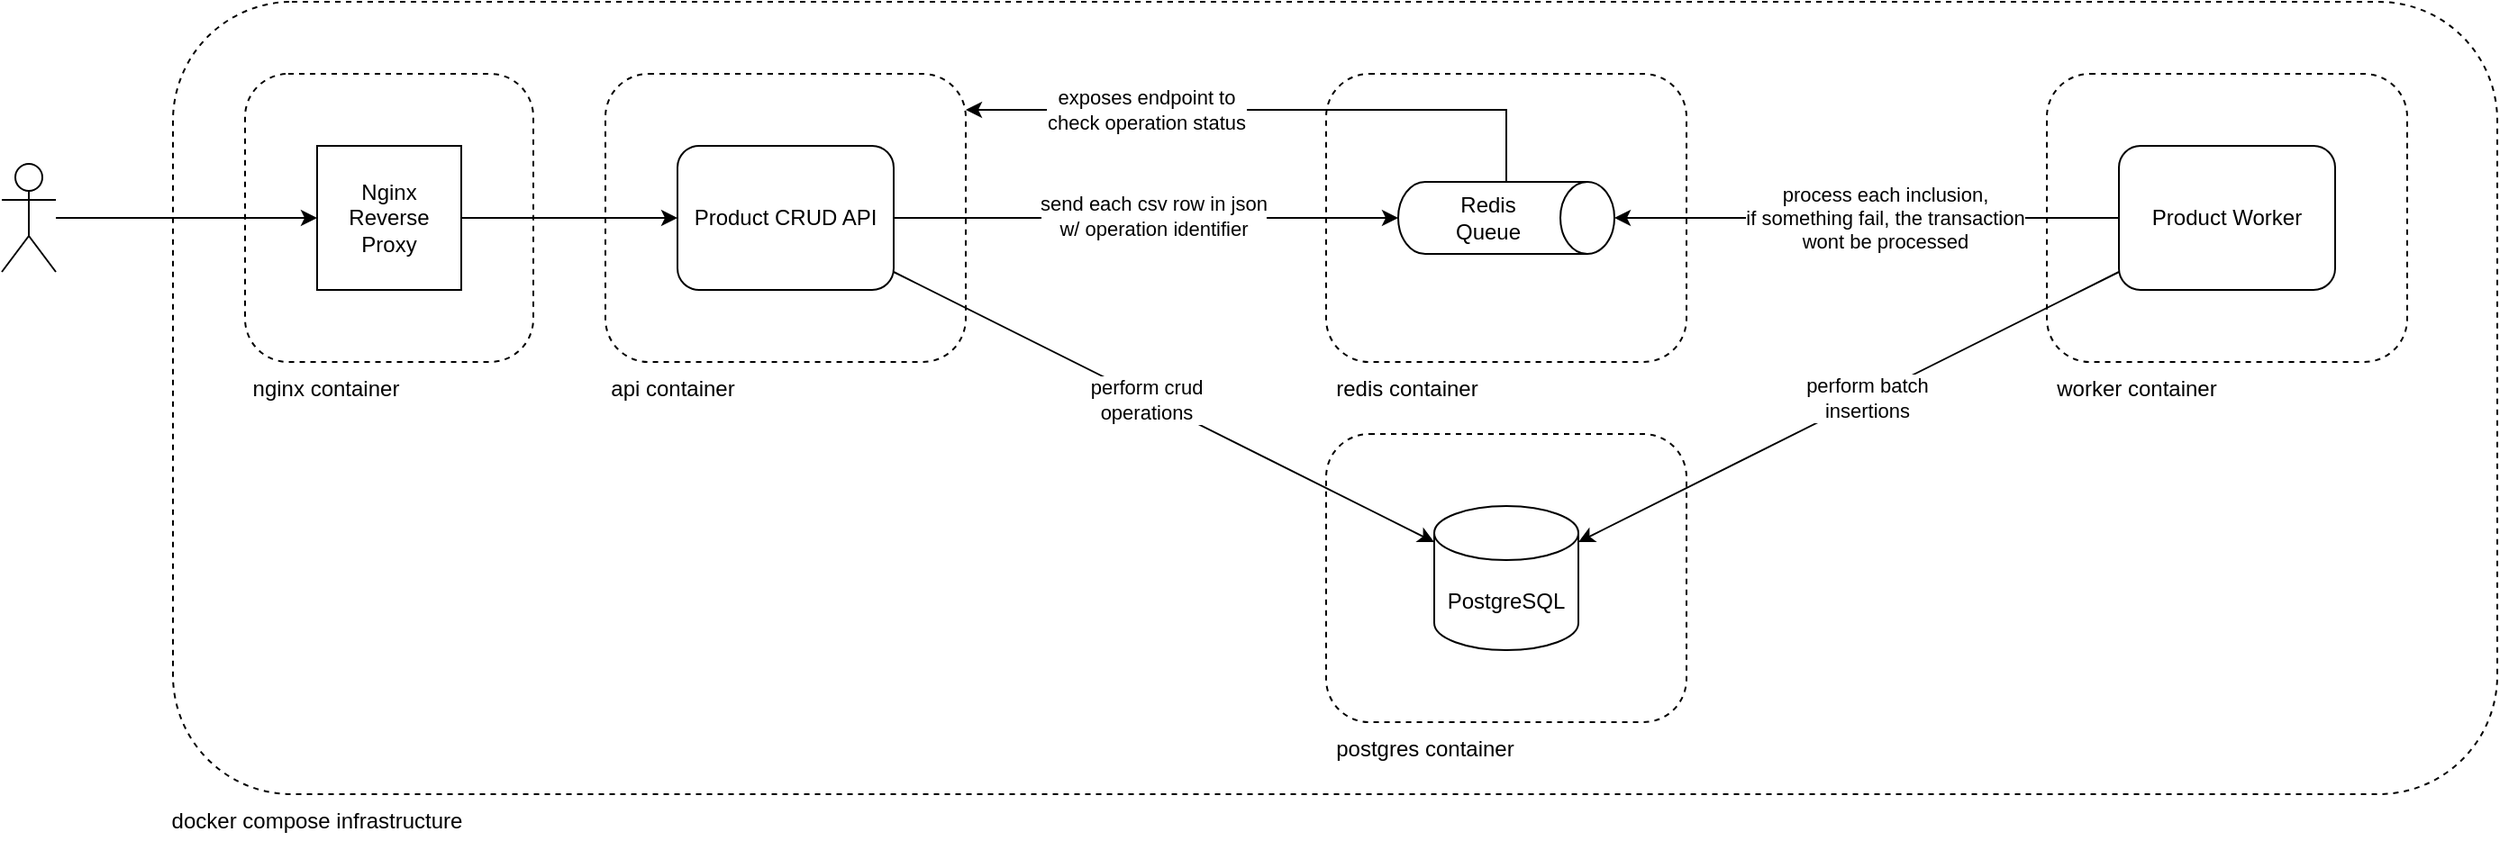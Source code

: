 <mxfile version="21.6.8" type="device">
  <diagram name="Page-1" id="8XWGMOfrtOaG6Yx380dH">
    <mxGraphModel dx="2924" dy="843" grid="1" gridSize="10" guides="1" tooltips="1" connect="1" arrows="1" fold="1" page="1" pageScale="1" pageWidth="850" pageHeight="1100" math="0" shadow="0">
      <root>
        <mxCell id="0" />
        <mxCell id="1" parent="0" />
        <mxCell id="UJA4osVv9RvZMPN2lgZ0-18" value="" style="rounded=1;whiteSpace=wrap;html=1;fillColor=none;dashed=1;" parent="1" vertex="1">
          <mxGeometry x="720" y="120" width="200" height="160" as="geometry" />
        </mxCell>
        <mxCell id="UJA4osVv9RvZMPN2lgZ0-13" value="" style="rounded=1;whiteSpace=wrap;html=1;fillColor=none;dashed=1;" parent="1" vertex="1">
          <mxGeometry x="80" y="80" width="1290" height="440" as="geometry" />
        </mxCell>
        <mxCell id="UJA4osVv9RvZMPN2lgZ0-16" value="" style="rounded=1;whiteSpace=wrap;html=1;fillColor=none;dashed=1;" parent="1" vertex="1">
          <mxGeometry x="120" y="120" width="160" height="160" as="geometry" />
        </mxCell>
        <mxCell id="UJA4osVv9RvZMPN2lgZ0-8" style="edgeStyle=orthogonalEdgeStyle;rounded=0;orthogonalLoop=1;jettySize=auto;html=1;" parent="1" source="UJA4osVv9RvZMPN2lgZ0-1" target="UJA4osVv9RvZMPN2lgZ0-3" edge="1">
          <mxGeometry relative="1" as="geometry" />
        </mxCell>
        <mxCell id="UJA4osVv9RvZMPN2lgZ0-1" value="Nginx&lt;br&gt;Reverse Proxy" style="rounded=0;whiteSpace=wrap;html=1;" parent="1" vertex="1">
          <mxGeometry x="160" y="160" width="80" height="80" as="geometry" />
        </mxCell>
        <mxCell id="UJA4osVv9RvZMPN2lgZ0-28" style="edgeStyle=orthogonalEdgeStyle;rounded=0;orthogonalLoop=1;jettySize=auto;html=1;" parent="1" source="UJA4osVv9RvZMPN2lgZ0-2" target="UJA4osVv9RvZMPN2lgZ0-1" edge="1">
          <mxGeometry relative="1" as="geometry" />
        </mxCell>
        <mxCell id="UJA4osVv9RvZMPN2lgZ0-2" value="" style="shape=umlActor;verticalLabelPosition=bottom;verticalAlign=top;html=1;outlineConnect=0;" parent="1" vertex="1">
          <mxGeometry x="-15" y="170" width="30" height="60" as="geometry" />
        </mxCell>
        <mxCell id="UJA4osVv9RvZMPN2lgZ0-9" style="edgeStyle=orthogonalEdgeStyle;rounded=0;orthogonalLoop=1;jettySize=auto;html=1;" parent="1" source="UJA4osVv9RvZMPN2lgZ0-3" target="UJA4osVv9RvZMPN2lgZ0-5" edge="1">
          <mxGeometry relative="1" as="geometry" />
        </mxCell>
        <mxCell id="KXjLcngoio-E5pWJOf1i-3" value="Text" style="edgeLabel;html=1;align=center;verticalAlign=middle;resizable=0;points=[];" vertex="1" connectable="0" parent="UJA4osVv9RvZMPN2lgZ0-9">
          <mxGeometry x="-0.143" y="-2" relative="1" as="geometry">
            <mxPoint x="20" y="-2" as="offset" />
          </mxGeometry>
        </mxCell>
        <mxCell id="KXjLcngoio-E5pWJOf1i-4" value="send each csv row in json&lt;br&gt;w/ operation identifier" style="edgeLabel;html=1;align=center;verticalAlign=middle;resizable=0;points=[];" vertex="1" connectable="0" parent="UJA4osVv9RvZMPN2lgZ0-9">
          <mxGeometry x="0.025" y="1" relative="1" as="geometry">
            <mxPoint as="offset" />
          </mxGeometry>
        </mxCell>
        <mxCell id="UJA4osVv9RvZMPN2lgZ0-11" style="rounded=0;orthogonalLoop=1;jettySize=auto;html=1;" parent="1" source="UJA4osVv9RvZMPN2lgZ0-3" target="UJA4osVv9RvZMPN2lgZ0-7" edge="1">
          <mxGeometry relative="1" as="geometry" />
        </mxCell>
        <mxCell id="KXjLcngoio-E5pWJOf1i-6" value="perform crud&lt;br&gt;operations" style="edgeLabel;html=1;align=center;verticalAlign=middle;resizable=0;points=[];" vertex="1" connectable="0" parent="UJA4osVv9RvZMPN2lgZ0-11">
          <mxGeometry x="-0.226" y="2" relative="1" as="geometry">
            <mxPoint x="23" y="14" as="offset" />
          </mxGeometry>
        </mxCell>
        <mxCell id="UJA4osVv9RvZMPN2lgZ0-3" value="Product CRUD API" style="rounded=1;whiteSpace=wrap;html=1;" parent="1" vertex="1">
          <mxGeometry x="360" y="160" width="120" height="80" as="geometry" />
        </mxCell>
        <mxCell id="UJA4osVv9RvZMPN2lgZ0-10" style="edgeStyle=orthogonalEdgeStyle;rounded=0;orthogonalLoop=1;jettySize=auto;html=1;" parent="1" source="UJA4osVv9RvZMPN2lgZ0-4" target="UJA4osVv9RvZMPN2lgZ0-5" edge="1">
          <mxGeometry relative="1" as="geometry" />
        </mxCell>
        <mxCell id="KXjLcngoio-E5pWJOf1i-5" value="process each inclusion,&lt;br&gt;if something fail, the transaction&lt;br&gt;wont be processed" style="edgeLabel;html=1;align=center;verticalAlign=middle;resizable=0;points=[];" vertex="1" connectable="0" parent="UJA4osVv9RvZMPN2lgZ0-10">
          <mxGeometry x="-0.116" y="3" relative="1" as="geometry">
            <mxPoint x="-6" y="-3" as="offset" />
          </mxGeometry>
        </mxCell>
        <mxCell id="UJA4osVv9RvZMPN2lgZ0-12" style="rounded=0;orthogonalLoop=1;jettySize=auto;html=1;" parent="1" source="UJA4osVv9RvZMPN2lgZ0-4" target="UJA4osVv9RvZMPN2lgZ0-7" edge="1">
          <mxGeometry relative="1" as="geometry" />
        </mxCell>
        <mxCell id="KXjLcngoio-E5pWJOf1i-7" value="perform batch&lt;br&gt;insertions" style="edgeLabel;html=1;align=center;verticalAlign=middle;resizable=0;points=[];" vertex="1" connectable="0" parent="UJA4osVv9RvZMPN2lgZ0-12">
          <mxGeometry x="-0.068" relative="1" as="geometry">
            <mxPoint as="offset" />
          </mxGeometry>
        </mxCell>
        <mxCell id="UJA4osVv9RvZMPN2lgZ0-4" value="Product Worker" style="rounded=1;whiteSpace=wrap;html=1;" parent="1" vertex="1">
          <mxGeometry x="1160" y="160" width="120" height="80" as="geometry" />
        </mxCell>
        <mxCell id="KXjLcngoio-E5pWJOf1i-9" style="edgeStyle=orthogonalEdgeStyle;rounded=0;orthogonalLoop=1;jettySize=auto;html=1;" edge="1" parent="1" source="UJA4osVv9RvZMPN2lgZ0-5" target="UJA4osVv9RvZMPN2lgZ0-17">
          <mxGeometry relative="1" as="geometry">
            <Array as="points">
              <mxPoint x="820" y="140" />
            </Array>
          </mxGeometry>
        </mxCell>
        <mxCell id="KXjLcngoio-E5pWJOf1i-10" value="exposes endpoint to &lt;br&gt;check operation status" style="edgeLabel;html=1;align=center;verticalAlign=middle;resizable=0;points=[];" vertex="1" connectable="0" parent="KXjLcngoio-E5pWJOf1i-9">
          <mxGeometry x="0.155" y="1" relative="1" as="geometry">
            <mxPoint x="-44" y="-1" as="offset" />
          </mxGeometry>
        </mxCell>
        <mxCell id="UJA4osVv9RvZMPN2lgZ0-5" value="" style="shape=cylinder3;whiteSpace=wrap;html=1;boundedLbl=1;backgroundOutline=1;size=15;direction=south;" parent="1" vertex="1">
          <mxGeometry x="760" y="180" width="120" height="40" as="geometry" />
        </mxCell>
        <mxCell id="UJA4osVv9RvZMPN2lgZ0-6" value="Redis Queue" style="text;html=1;strokeColor=none;fillColor=none;align=center;verticalAlign=middle;whiteSpace=wrap;rounded=0;" parent="1" vertex="1">
          <mxGeometry x="780" y="185" width="60" height="30" as="geometry" />
        </mxCell>
        <mxCell id="UJA4osVv9RvZMPN2lgZ0-7" value="PostgreSQL" style="shape=cylinder3;whiteSpace=wrap;html=1;boundedLbl=1;backgroundOutline=1;size=15;" parent="1" vertex="1">
          <mxGeometry x="780" y="360" width="80" height="80" as="geometry" />
        </mxCell>
        <mxCell id="UJA4osVv9RvZMPN2lgZ0-15" value="docker compose infrastructure" style="text;html=1;strokeColor=none;fillColor=none;align=center;verticalAlign=middle;whiteSpace=wrap;rounded=0;" parent="1" vertex="1">
          <mxGeometry x="55" y="520" width="210" height="30" as="geometry" />
        </mxCell>
        <mxCell id="UJA4osVv9RvZMPN2lgZ0-17" value="" style="rounded=1;whiteSpace=wrap;html=1;fillColor=none;dashed=1;" parent="1" vertex="1">
          <mxGeometry x="320" y="120" width="200" height="160" as="geometry" />
        </mxCell>
        <mxCell id="UJA4osVv9RvZMPN2lgZ0-19" value="" style="rounded=1;whiteSpace=wrap;html=1;fillColor=none;dashed=1;" parent="1" vertex="1">
          <mxGeometry x="1120" y="120" width="200" height="160" as="geometry" />
        </mxCell>
        <mxCell id="UJA4osVv9RvZMPN2lgZ0-20" value="" style="rounded=1;whiteSpace=wrap;html=1;fillColor=none;dashed=1;" parent="1" vertex="1">
          <mxGeometry x="720" y="320" width="200" height="160" as="geometry" />
        </mxCell>
        <mxCell id="UJA4osVv9RvZMPN2lgZ0-21" value="nginx container" style="text;html=1;strokeColor=none;fillColor=none;align=center;verticalAlign=middle;whiteSpace=wrap;rounded=0;" parent="1" vertex="1">
          <mxGeometry x="120" y="280" width="90" height="30" as="geometry" />
        </mxCell>
        <mxCell id="UJA4osVv9RvZMPN2lgZ0-22" value="api container" style="text;html=1;strokeColor=none;fillColor=none;align=center;verticalAlign=middle;whiteSpace=wrap;rounded=0;" parent="1" vertex="1">
          <mxGeometry x="320" y="280" width="75" height="30" as="geometry" />
        </mxCell>
        <mxCell id="UJA4osVv9RvZMPN2lgZ0-23" value="redis container" style="text;html=1;strokeColor=none;fillColor=none;align=center;verticalAlign=middle;whiteSpace=wrap;rounded=0;" parent="1" vertex="1">
          <mxGeometry x="720" y="280" width="90" height="30" as="geometry" />
        </mxCell>
        <mxCell id="UJA4osVv9RvZMPN2lgZ0-24" value="worker container" style="text;html=1;strokeColor=none;fillColor=none;align=center;verticalAlign=middle;whiteSpace=wrap;rounded=0;" parent="1" vertex="1">
          <mxGeometry x="1120" y="280" width="100" height="30" as="geometry" />
        </mxCell>
        <mxCell id="UJA4osVv9RvZMPN2lgZ0-25" value="postgres container" style="text;html=1;strokeColor=none;fillColor=none;align=center;verticalAlign=middle;whiteSpace=wrap;rounded=0;" parent="1" vertex="1">
          <mxGeometry x="720" y="480" width="110" height="30" as="geometry" />
        </mxCell>
      </root>
    </mxGraphModel>
  </diagram>
</mxfile>
